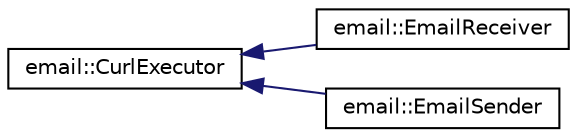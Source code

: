 digraph "Graphical Class Hierarchy"
{
 // LATEX_PDF_SIZE
  edge [fontname="Helvetica",fontsize="10",labelfontname="Helvetica",labelfontsize="10"];
  node [fontname="Helvetica",fontsize="10",shape=record];
  rankdir="LR";
  Node0 [label="email::CurlExecutor",height=0.2,width=0.4,color="black", fillcolor="white", style="filled",URL="$classemail_1_1CurlExecutor.html",tooltip="Abstract class for executing commands using curl."];
  Node0 -> Node1 [dir="back",color="midnightblue",fontsize="10",style="solid",fontname="Helvetica"];
  Node1 [label="email::EmailReceiver",height=0.2,width=0.4,color="black", fillcolor="white", style="filled",URL="$classemail_1_1EmailReceiver.html",tooltip="Email reception wrapper for curl."];
  Node0 -> Node2 [dir="back",color="midnightblue",fontsize="10",style="solid",fontname="Helvetica"];
  Node2 [label="email::EmailSender",height=0.2,width=0.4,color="black", fillcolor="white", style="filled",URL="$classemail_1_1EmailSender.html",tooltip="Email sending wrapper for curl."];
}
